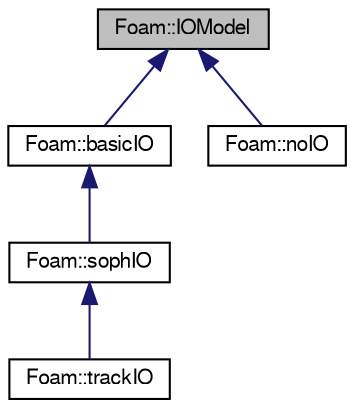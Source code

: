 digraph "Foam::IOModel"
{
  edge [fontname="FreeSans",fontsize="10",labelfontname="FreeSans",labelfontsize="10"];
  node [fontname="FreeSans",fontsize="10",shape=record];
  Node1 [label="Foam::IOModel",height=0.2,width=0.4,color="black", fillcolor="grey75", style="filled" fontcolor="black"];
  Node1 -> Node2 [dir="back",color="midnightblue",fontsize="10",style="solid",fontname="FreeSans"];
  Node2 [label="Foam::basicIO",height=0.2,width=0.4,color="black", fillcolor="white", style="filled",URL="$classFoam_1_1basicIO.html"];
  Node2 -> Node3 [dir="back",color="midnightblue",fontsize="10",style="solid",fontname="FreeSans"];
  Node3 [label="Foam::sophIO",height=0.2,width=0.4,color="black", fillcolor="white", style="filled",URL="$classFoam_1_1sophIO.html"];
  Node3 -> Node4 [dir="back",color="midnightblue",fontsize="10",style="solid",fontname="FreeSans"];
  Node4 [label="Foam::trackIO",height=0.2,width=0.4,color="black", fillcolor="white", style="filled",URL="$classFoam_1_1trackIO.html"];
  Node1 -> Node5 [dir="back",color="midnightblue",fontsize="10",style="solid",fontname="FreeSans"];
  Node5 [label="Foam::noIO",height=0.2,width=0.4,color="black", fillcolor="white", style="filled",URL="$classFoam_1_1noIO.html"];
}
